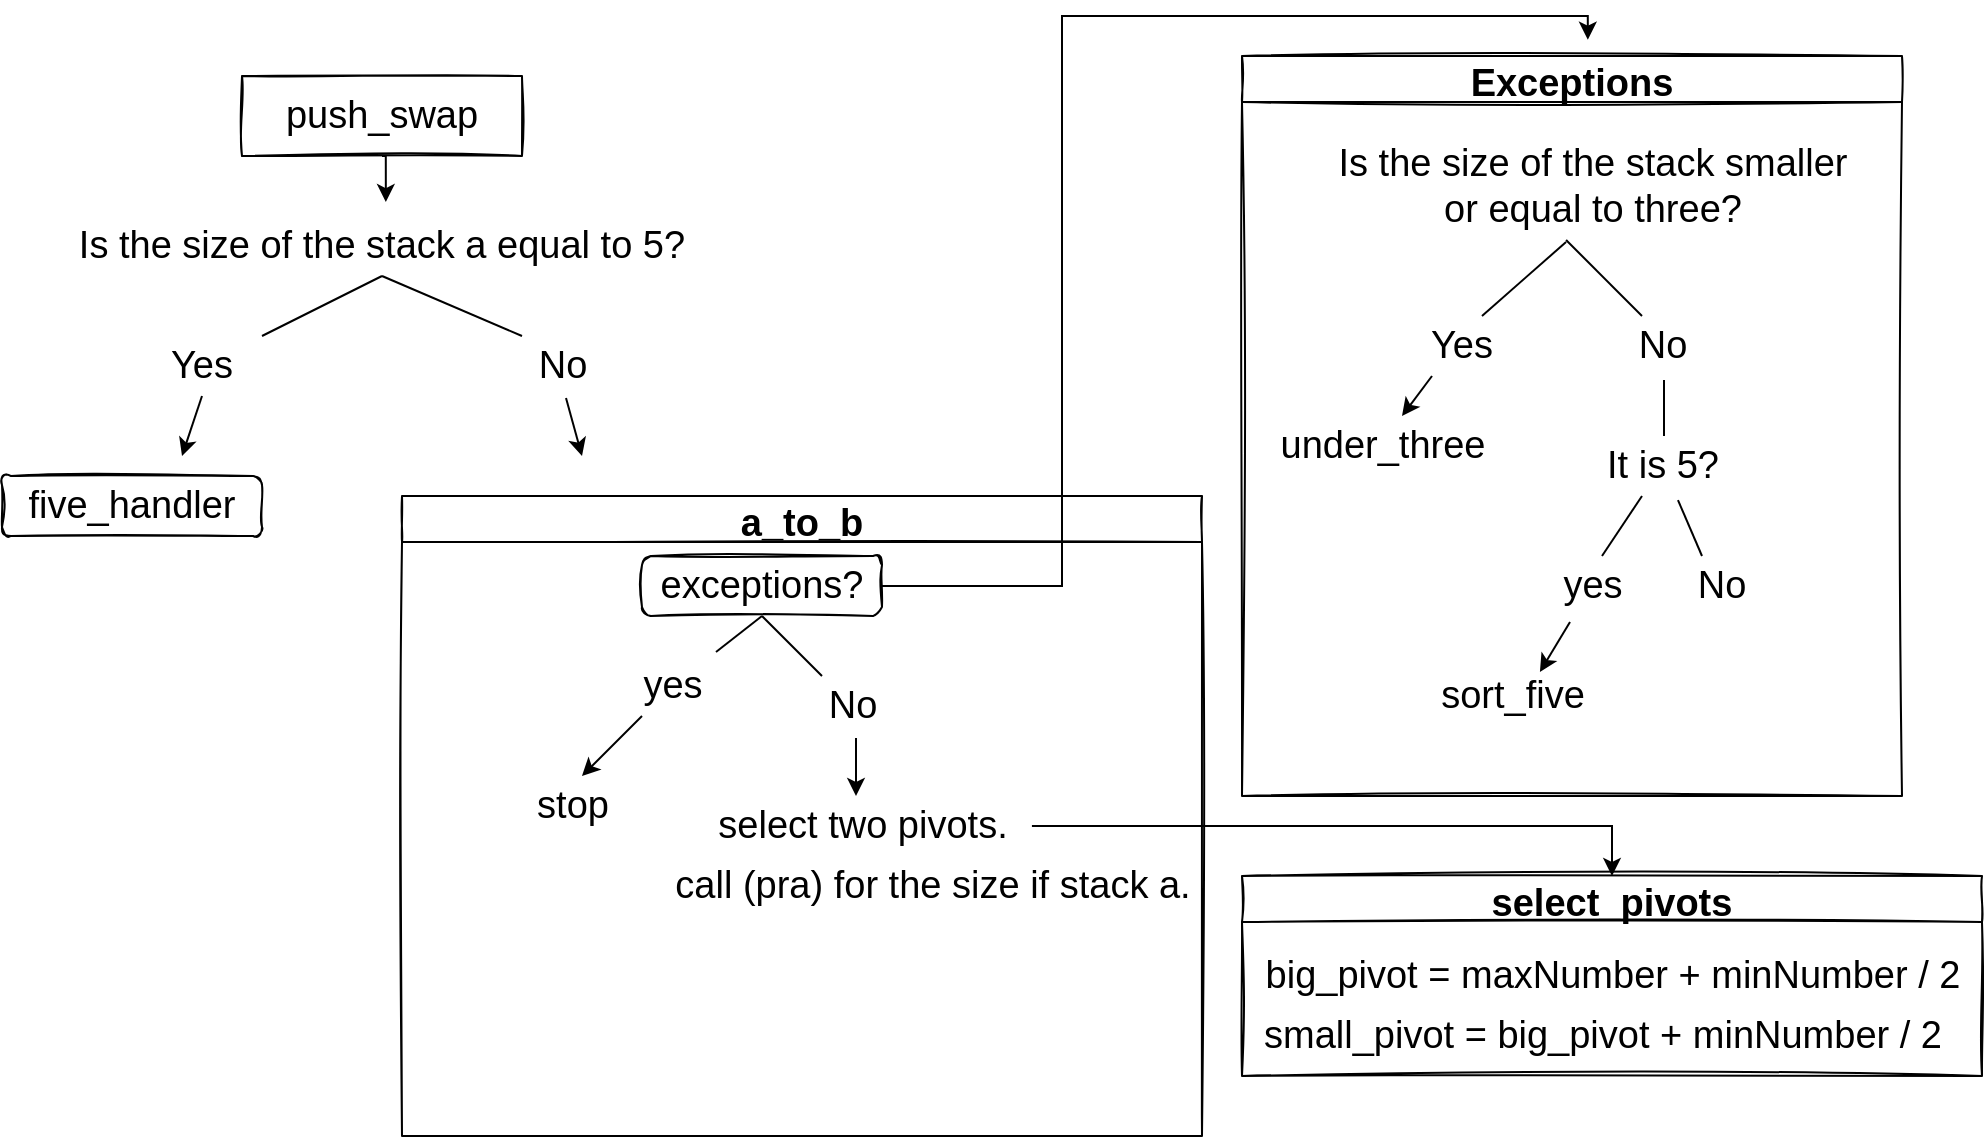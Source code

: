 <mxfile version="15.8.3" type="github">
  <diagram id="u8-trTyJwI9Wrd4F_1-k" name="Page-1">
    <mxGraphModel dx="651" dy="738" grid="1" gridSize="10" guides="1" tooltips="1" connect="1" arrows="1" fold="1" page="1" pageScale="1" pageWidth="850" pageHeight="1100" math="0" shadow="0">
      <root>
        <mxCell id="0" />
        <mxCell id="1" parent="0" />
        <mxCell id="7brPHFoFwAqDHXqYrKIm-3" style="edgeStyle=orthogonalEdgeStyle;rounded=0;orthogonalLoop=1;jettySize=auto;html=1;exitX=0.5;exitY=1;exitDx=0;exitDy=0;entryX=0.506;entryY=-0.233;entryDx=0;entryDy=0;entryPerimeter=0;fontSize=19;" edge="1" parent="1" source="7brPHFoFwAqDHXqYrKIm-1" target="7brPHFoFwAqDHXqYrKIm-2">
          <mxGeometry relative="1" as="geometry" />
        </mxCell>
        <mxCell id="7brPHFoFwAqDHXqYrKIm-1" value="&lt;font style=&quot;font-size: 19px&quot;&gt;push_swap&lt;/font&gt;" style="rounded=0;whiteSpace=wrap;html=1;sketch=1;" vertex="1" parent="1">
          <mxGeometry x="240" y="80" width="140" height="40" as="geometry" />
        </mxCell>
        <mxCell id="7brPHFoFwAqDHXqYrKIm-2" value="Is the size of the stack a equal to 5?" style="text;html=1;strokeColor=none;fillColor=none;align=center;verticalAlign=middle;whiteSpace=wrap;rounded=0;sketch=1;fontSize=19;" vertex="1" parent="1">
          <mxGeometry x="150" y="150" width="320" height="30" as="geometry" />
        </mxCell>
        <mxCell id="7brPHFoFwAqDHXqYrKIm-8" value="No" style="text;html=1;align=center;verticalAlign=middle;resizable=0;points=[];autosize=1;strokeColor=none;fillColor=none;fontSize=19;" vertex="1" parent="1">
          <mxGeometry x="380" y="210" width="40" height="30" as="geometry" />
        </mxCell>
        <mxCell id="7brPHFoFwAqDHXqYrKIm-7" value="Yes" style="text;html=1;strokeColor=none;fillColor=none;align=center;verticalAlign=middle;whiteSpace=wrap;rounded=0;sketch=1;fontSize=19;" vertex="1" parent="1">
          <mxGeometry x="190" y="210" width="60" height="30" as="geometry" />
        </mxCell>
        <mxCell id="7brPHFoFwAqDHXqYrKIm-9" value="" style="endArrow=none;endFill=1;endSize=12;html=1;rounded=0;fontSize=19;" edge="1" parent="1" target="7brPHFoFwAqDHXqYrKIm-7">
          <mxGeometry width="160" relative="1" as="geometry">
            <mxPoint x="220" y="240" as="sourcePoint" />
            <mxPoint x="180" y="280" as="targetPoint" />
          </mxGeometry>
        </mxCell>
        <mxCell id="7brPHFoFwAqDHXqYrKIm-10" value="" style="endArrow=none;html=1;rounded=0;fontSize=19;entryX=0.5;entryY=1;entryDx=0;entryDy=0;exitX=1;exitY=0;exitDx=0;exitDy=0;" edge="1" parent="1" source="7brPHFoFwAqDHXqYrKIm-7" target="7brPHFoFwAqDHXqYrKIm-2">
          <mxGeometry width="50" height="50" relative="1" as="geometry">
            <mxPoint x="310" y="380" as="sourcePoint" />
            <mxPoint x="360" y="330" as="targetPoint" />
          </mxGeometry>
        </mxCell>
        <mxCell id="7brPHFoFwAqDHXqYrKIm-11" value="" style="endArrow=none;html=1;rounded=0;fontSize=19;exitX=0.5;exitY=1;exitDx=0;exitDy=0;" edge="1" parent="1" source="7brPHFoFwAqDHXqYrKIm-2">
          <mxGeometry width="50" height="50" relative="1" as="geometry">
            <mxPoint x="310" y="380" as="sourcePoint" />
            <mxPoint x="380" y="210" as="targetPoint" />
          </mxGeometry>
        </mxCell>
        <mxCell id="7brPHFoFwAqDHXqYrKIm-12" value="" style="endArrow=classic;html=1;rounded=0;fontSize=19;exitX=0.55;exitY=1.033;exitDx=0;exitDy=0;exitPerimeter=0;" edge="1" parent="1" source="7brPHFoFwAqDHXqYrKIm-8">
          <mxGeometry width="50" height="50" relative="1" as="geometry">
            <mxPoint x="310" y="380" as="sourcePoint" />
            <mxPoint x="410" y="270" as="targetPoint" />
          </mxGeometry>
        </mxCell>
        <mxCell id="7brPHFoFwAqDHXqYrKIm-13" value="" style="endArrow=classic;html=1;rounded=0;fontSize=19;exitX=0.5;exitY=1;exitDx=0;exitDy=0;" edge="1" parent="1" source="7brPHFoFwAqDHXqYrKIm-7">
          <mxGeometry width="50" height="50" relative="1" as="geometry">
            <mxPoint x="310" y="380" as="sourcePoint" />
            <mxPoint x="210" y="270" as="targetPoint" />
          </mxGeometry>
        </mxCell>
        <mxCell id="7brPHFoFwAqDHXqYrKIm-14" value="five_handler" style="rounded=1;whiteSpace=wrap;html=1;sketch=1;fontSize=19;" vertex="1" parent="1">
          <mxGeometry x="120" y="280" width="130" height="30" as="geometry" />
        </mxCell>
        <mxCell id="7brPHFoFwAqDHXqYrKIm-21" value="Is the size of the stack smaller&lt;br&gt;or equal to three?" style="text;html=1;align=center;verticalAlign=middle;resizable=0;points=[];autosize=1;strokeColor=none;fillColor=none;fontSize=19;" vertex="1" parent="1">
          <mxGeometry x="780" y="110" width="270" height="50" as="geometry" />
        </mxCell>
        <mxCell id="7brPHFoFwAqDHXqYrKIm-22" value="" style="endArrow=none;html=1;rounded=0;fontSize=19;entryX=0.452;entryY=1.06;entryDx=0;entryDy=0;entryPerimeter=0;" edge="1" parent="1" target="7brPHFoFwAqDHXqYrKIm-21">
          <mxGeometry width="50" height="50" relative="1" as="geometry">
            <mxPoint x="860" y="200" as="sourcePoint" />
            <mxPoint x="880" y="260" as="targetPoint" />
          </mxGeometry>
        </mxCell>
        <mxCell id="7brPHFoFwAqDHXqYrKIm-23" value="" style="endArrow=none;html=1;rounded=0;fontSize=19;exitX=0.452;exitY=1.04;exitDx=0;exitDy=0;exitPerimeter=0;" edge="1" parent="1" source="7brPHFoFwAqDHXqYrKIm-21">
          <mxGeometry width="50" height="50" relative="1" as="geometry">
            <mxPoint x="830" y="310" as="sourcePoint" />
            <mxPoint x="940" y="200" as="targetPoint" />
          </mxGeometry>
        </mxCell>
        <mxCell id="7brPHFoFwAqDHXqYrKIm-24" value="Yes" style="text;html=1;strokeColor=none;fillColor=none;align=center;verticalAlign=middle;whiteSpace=wrap;rounded=0;sketch=1;fontSize=19;" vertex="1" parent="1">
          <mxGeometry x="820" y="200" width="60" height="30" as="geometry" />
        </mxCell>
        <mxCell id="7brPHFoFwAqDHXqYrKIm-25" value="No" style="text;html=1;align=center;verticalAlign=middle;resizable=0;points=[];autosize=1;strokeColor=none;fillColor=none;fontSize=19;" vertex="1" parent="1">
          <mxGeometry x="930" y="200" width="40" height="30" as="geometry" />
        </mxCell>
        <mxCell id="7brPHFoFwAqDHXqYrKIm-27" value="" style="endArrow=none;html=1;rounded=0;fontSize=19;exitX=0.525;exitY=1.067;exitDx=0;exitDy=0;exitPerimeter=0;" edge="1" parent="1" source="7brPHFoFwAqDHXqYrKIm-25">
          <mxGeometry width="50" height="50" relative="1" as="geometry">
            <mxPoint x="830" y="310" as="sourcePoint" />
            <mxPoint x="951" y="260" as="targetPoint" />
          </mxGeometry>
        </mxCell>
        <mxCell id="7brPHFoFwAqDHXqYrKIm-28" value="It is 5?" style="text;html=1;align=center;verticalAlign=middle;resizable=0;points=[];autosize=1;strokeColor=none;fillColor=none;fontSize=19;" vertex="1" parent="1">
          <mxGeometry x="915" y="260" width="70" height="30" as="geometry" />
        </mxCell>
        <mxCell id="7brPHFoFwAqDHXqYrKIm-29" value="" style="endArrow=none;html=1;rounded=0;fontSize=19;" edge="1" parent="1">
          <mxGeometry width="50" height="50" relative="1" as="geometry">
            <mxPoint x="920" y="320" as="sourcePoint" />
            <mxPoint x="940" y="290" as="targetPoint" />
          </mxGeometry>
        </mxCell>
        <mxCell id="7brPHFoFwAqDHXqYrKIm-30" value="" style="endArrow=none;html=1;rounded=0;fontSize=19;exitX=0.614;exitY=1.067;exitDx=0;exitDy=0;exitPerimeter=0;" edge="1" parent="1" source="7brPHFoFwAqDHXqYrKIm-28">
          <mxGeometry width="50" height="50" relative="1" as="geometry">
            <mxPoint x="830" y="310" as="sourcePoint" />
            <mxPoint x="970" y="320" as="targetPoint" />
          </mxGeometry>
        </mxCell>
        <mxCell id="7brPHFoFwAqDHXqYrKIm-31" value="yes" style="text;html=1;align=center;verticalAlign=middle;resizable=0;points=[];autosize=1;strokeColor=none;fillColor=none;fontSize=19;" vertex="1" parent="1">
          <mxGeometry x="890" y="320" width="50" height="30" as="geometry" />
        </mxCell>
        <mxCell id="7brPHFoFwAqDHXqYrKIm-32" value="No" style="text;html=1;strokeColor=none;fillColor=none;align=center;verticalAlign=middle;whiteSpace=wrap;rounded=0;sketch=1;fontSize=19;" vertex="1" parent="1">
          <mxGeometry x="950" y="320" width="60" height="30" as="geometry" />
        </mxCell>
        <mxCell id="7brPHFoFwAqDHXqYrKIm-35" value="" style="endArrow=classic;html=1;rounded=0;fontSize=19;exitX=0.25;exitY=1;exitDx=0;exitDy=0;entryX=0.5;entryY=0;entryDx=0;entryDy=0;" edge="1" parent="1" source="7brPHFoFwAqDHXqYrKIm-24">
          <mxGeometry width="50" height="50" relative="1" as="geometry">
            <mxPoint x="830" y="310" as="sourcePoint" />
            <mxPoint x="820" y="250" as="targetPoint" />
          </mxGeometry>
        </mxCell>
        <mxCell id="7brPHFoFwAqDHXqYrKIm-37" value="" style="endArrow=classic;html=1;rounded=0;fontSize=19;exitX=0.28;exitY=1.1;exitDx=0;exitDy=0;exitPerimeter=0;entryX=0.544;entryY=-0.067;entryDx=0;entryDy=0;entryPerimeter=0;" edge="1" parent="1" source="7brPHFoFwAqDHXqYrKIm-31">
          <mxGeometry width="50" height="50" relative="1" as="geometry">
            <mxPoint x="830" y="310" as="sourcePoint" />
            <mxPoint x="888.96" y="377.99" as="targetPoint" />
          </mxGeometry>
        </mxCell>
        <mxCell id="7brPHFoFwAqDHXqYrKIm-41" value="Exceptions" style="swimlane;sketch=1;fontSize=19;" vertex="1" parent="1">
          <mxGeometry x="740" y="70" width="330" height="370" as="geometry" />
        </mxCell>
        <mxCell id="7brPHFoFwAqDHXqYrKIm-42" value="sort_five" style="text;html=1;align=center;verticalAlign=middle;resizable=0;points=[];autosize=1;strokeColor=none;fillColor=none;fontSize=19;" vertex="1" parent="7brPHFoFwAqDHXqYrKIm-41">
          <mxGeometry x="90" y="305" width="90" height="30" as="geometry" />
        </mxCell>
        <mxCell id="7brPHFoFwAqDHXqYrKIm-43" value="under_three" style="text;html=1;align=center;verticalAlign=middle;resizable=0;points=[];autosize=1;strokeColor=none;fillColor=none;fontSize=19;" vertex="1" parent="7brPHFoFwAqDHXqYrKIm-41">
          <mxGeometry x="10" y="180" width="120" height="30" as="geometry" />
        </mxCell>
        <mxCell id="7brPHFoFwAqDHXqYrKIm-65" style="edgeStyle=orthogonalEdgeStyle;rounded=0;orthogonalLoop=1;jettySize=auto;html=1;exitX=1.031;exitY=0.5;exitDx=0;exitDy=0;entryX=0.5;entryY=0;entryDx=0;entryDy=0;fontSize=19;exitPerimeter=0;" edge="1" parent="1" source="7brPHFoFwAqDHXqYrKIm-53" target="7brPHFoFwAqDHXqYrKIm-61">
          <mxGeometry relative="1" as="geometry" />
        </mxCell>
        <mxCell id="7brPHFoFwAqDHXqYrKIm-55" value="a_to_b" style="swimlane;sketch=1;fontSize=19;" vertex="1" parent="1">
          <mxGeometry x="320" y="290" width="400" height="320" as="geometry" />
        </mxCell>
        <mxCell id="7brPHFoFwAqDHXqYrKIm-18" value="exceptions?" style="rounded=1;whiteSpace=wrap;html=1;sketch=1;fontSize=19;" vertex="1" parent="7brPHFoFwAqDHXqYrKIm-55">
          <mxGeometry x="120" y="30" width="120" height="30" as="geometry" />
        </mxCell>
        <mxCell id="7brPHFoFwAqDHXqYrKIm-48" value="No" style="text;html=1;align=center;verticalAlign=middle;resizable=0;points=[];autosize=1;strokeColor=none;fillColor=none;fontSize=19;" vertex="1" parent="7brPHFoFwAqDHXqYrKIm-55">
          <mxGeometry x="205" y="90" width="40" height="30" as="geometry" />
        </mxCell>
        <mxCell id="7brPHFoFwAqDHXqYrKIm-47" value="" style="endArrow=none;html=1;rounded=0;fontSize=19;exitX=0.5;exitY=1;exitDx=0;exitDy=0;" edge="1" parent="7brPHFoFwAqDHXqYrKIm-55" source="7brPHFoFwAqDHXqYrKIm-18">
          <mxGeometry width="50" height="50" relative="1" as="geometry">
            <mxPoint x="150" y="80" as="sourcePoint" />
            <mxPoint x="210" y="90" as="targetPoint" />
          </mxGeometry>
        </mxCell>
        <mxCell id="7brPHFoFwAqDHXqYrKIm-53" value="select two pivots.&lt;br&gt;" style="text;html=1;align=center;verticalAlign=middle;resizable=0;points=[];autosize=1;strokeColor=none;fillColor=none;fontSize=19;" vertex="1" parent="7brPHFoFwAqDHXqYrKIm-55">
          <mxGeometry x="150" y="150" width="160" height="30" as="geometry" />
        </mxCell>
        <mxCell id="7brPHFoFwAqDHXqYrKIm-52" value="" style="endArrow=classic;html=1;rounded=0;fontSize=19;exitX=0.55;exitY=1.033;exitDx=0;exitDy=0;exitPerimeter=0;" edge="1" parent="7brPHFoFwAqDHXqYrKIm-55" source="7brPHFoFwAqDHXqYrKIm-48">
          <mxGeometry width="50" height="50" relative="1" as="geometry">
            <mxPoint x="150" y="80" as="sourcePoint" />
            <mxPoint x="227" y="150" as="targetPoint" />
          </mxGeometry>
        </mxCell>
        <mxCell id="7brPHFoFwAqDHXqYrKIm-54" value="call (pra) for the size if stack a." style="text;html=1;align=center;verticalAlign=middle;resizable=0;points=[];autosize=1;strokeColor=none;fillColor=none;fontSize=19;" vertex="1" parent="7brPHFoFwAqDHXqYrKIm-55">
          <mxGeometry x="130" y="180" width="270" height="30" as="geometry" />
        </mxCell>
        <mxCell id="7brPHFoFwAqDHXqYrKIm-46" value="yes" style="text;html=1;align=center;verticalAlign=middle;resizable=0;points=[];autosize=1;strokeColor=none;fillColor=none;fontSize=19;" vertex="1" parent="7brPHFoFwAqDHXqYrKIm-55">
          <mxGeometry x="110" y="80" width="50" height="30" as="geometry" />
        </mxCell>
        <mxCell id="7brPHFoFwAqDHXqYrKIm-49" value="stop" style="text;html=1;align=center;verticalAlign=middle;resizable=0;points=[];autosize=1;strokeColor=none;fillColor=none;fontSize=19;" vertex="1" parent="7brPHFoFwAqDHXqYrKIm-55">
          <mxGeometry x="60" y="140" width="50" height="30" as="geometry" />
        </mxCell>
        <mxCell id="7brPHFoFwAqDHXqYrKIm-51" value="" style="endArrow=classic;html=1;rounded=0;fontSize=19;entryX=0.6;entryY=0;entryDx=0;entryDy=0;entryPerimeter=0;" edge="1" parent="7brPHFoFwAqDHXqYrKIm-55" target="7brPHFoFwAqDHXqYrKIm-49">
          <mxGeometry width="50" height="50" relative="1" as="geometry">
            <mxPoint x="120" y="110" as="sourcePoint" />
            <mxPoint x="200" y="20" as="targetPoint" />
          </mxGeometry>
        </mxCell>
        <mxCell id="7brPHFoFwAqDHXqYrKIm-45" value="" style="endArrow=none;html=1;rounded=0;fontSize=19;exitX=0.5;exitY=1;exitDx=0;exitDy=0;entryX=0.94;entryY=-0.067;entryDx=0;entryDy=0;entryPerimeter=0;" edge="1" parent="7brPHFoFwAqDHXqYrKIm-55" source="7brPHFoFwAqDHXqYrKIm-18" target="7brPHFoFwAqDHXqYrKIm-46">
          <mxGeometry width="50" height="50" relative="1" as="geometry">
            <mxPoint x="150" y="70" as="sourcePoint" />
            <mxPoint x="150" y="90" as="targetPoint" />
          </mxGeometry>
        </mxCell>
        <mxCell id="7brPHFoFwAqDHXqYrKIm-60" style="edgeStyle=orthogonalEdgeStyle;rounded=0;orthogonalLoop=1;jettySize=auto;html=1;exitX=1;exitY=0.5;exitDx=0;exitDy=0;fontSize=19;entryX=0.524;entryY=-0.022;entryDx=0;entryDy=0;entryPerimeter=0;" edge="1" parent="1" source="7brPHFoFwAqDHXqYrKIm-18" target="7brPHFoFwAqDHXqYrKIm-41">
          <mxGeometry relative="1" as="geometry">
            <mxPoint x="660" y="40" as="targetPoint" />
            <Array as="points">
              <mxPoint x="650" y="335" />
              <mxPoint x="650" y="50" />
              <mxPoint x="913" y="50" />
            </Array>
          </mxGeometry>
        </mxCell>
        <mxCell id="7brPHFoFwAqDHXqYrKIm-61" value="select_pivots" style="swimlane;sketch=1;fontSize=19;" vertex="1" parent="1">
          <mxGeometry x="740" y="480" width="370" height="100" as="geometry" />
        </mxCell>
        <mxCell id="7brPHFoFwAqDHXqYrKIm-63" value="small_pivot = big_pivot + minNumber / 2" style="text;html=1;align=center;verticalAlign=middle;resizable=0;points=[];autosize=1;strokeColor=none;fillColor=none;fontSize=19;" vertex="1" parent="7brPHFoFwAqDHXqYrKIm-61">
          <mxGeometry x="5" y="65" width="350" height="30" as="geometry" />
        </mxCell>
        <mxCell id="7brPHFoFwAqDHXqYrKIm-62" value="big_pivot = maxNumber + minNumber / 2" style="text;html=1;align=center;verticalAlign=middle;resizable=0;points=[];autosize=1;strokeColor=none;fillColor=none;fontSize=19;" vertex="1" parent="7brPHFoFwAqDHXqYrKIm-61">
          <mxGeometry x="5" y="35" width="360" height="30" as="geometry" />
        </mxCell>
      </root>
    </mxGraphModel>
  </diagram>
</mxfile>

